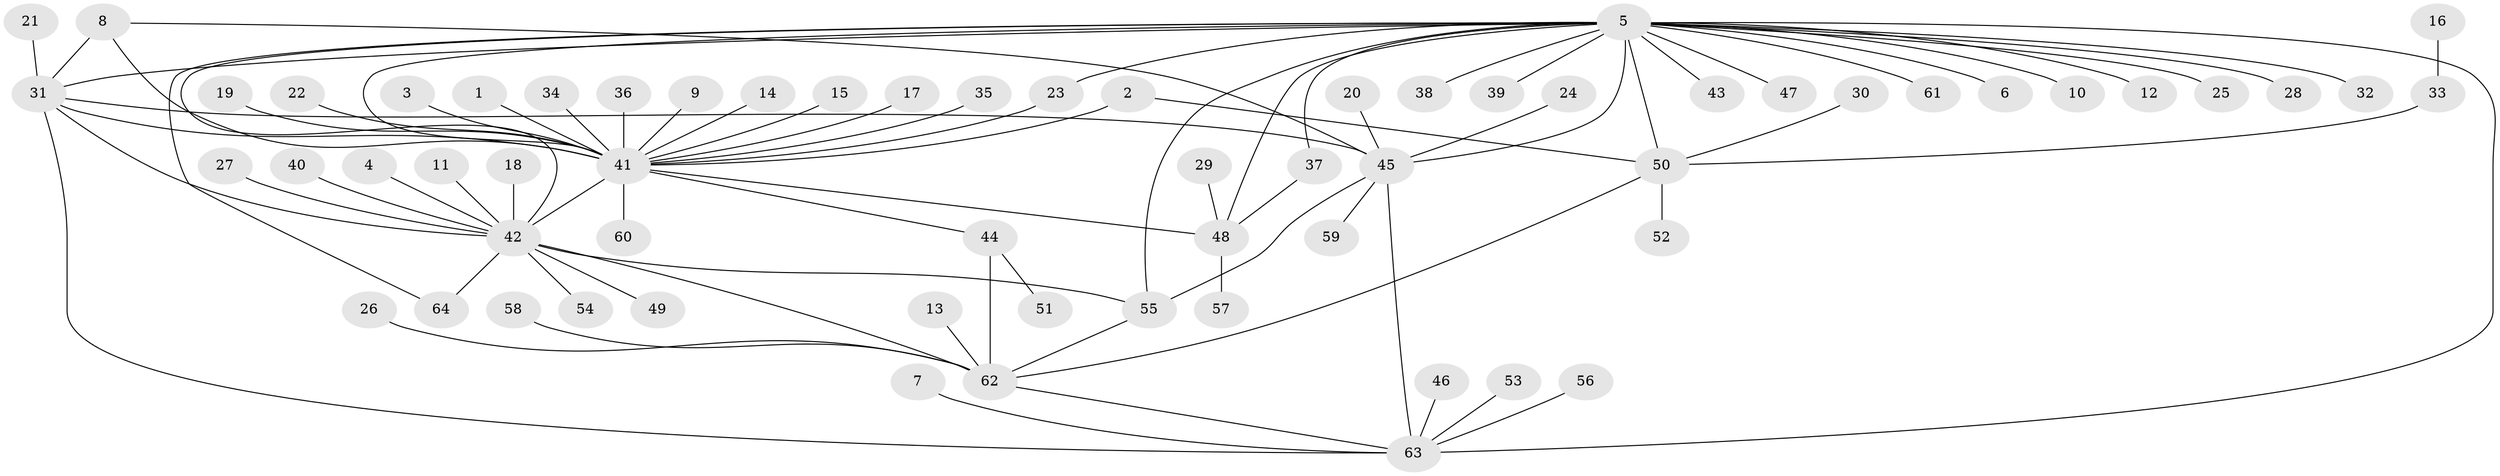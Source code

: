 // original degree distribution, {16: 0.007874015748031496, 10: 0.007874015748031496, 8: 0.023622047244094488, 23: 0.007874015748031496, 1: 0.5905511811023622, 3: 0.09448818897637795, 2: 0.1732283464566929, 5: 0.031496062992125984, 9: 0.007874015748031496, 11: 0.007874015748031496, 7: 0.015748031496062992, 4: 0.031496062992125984}
// Generated by graph-tools (version 1.1) at 2025/26/03/09/25 03:26:03]
// undirected, 64 vertices, 82 edges
graph export_dot {
graph [start="1"]
  node [color=gray90,style=filled];
  1;
  2;
  3;
  4;
  5;
  6;
  7;
  8;
  9;
  10;
  11;
  12;
  13;
  14;
  15;
  16;
  17;
  18;
  19;
  20;
  21;
  22;
  23;
  24;
  25;
  26;
  27;
  28;
  29;
  30;
  31;
  32;
  33;
  34;
  35;
  36;
  37;
  38;
  39;
  40;
  41;
  42;
  43;
  44;
  45;
  46;
  47;
  48;
  49;
  50;
  51;
  52;
  53;
  54;
  55;
  56;
  57;
  58;
  59;
  60;
  61;
  62;
  63;
  64;
  1 -- 41 [weight=1.0];
  2 -- 41 [weight=1.0];
  2 -- 50 [weight=1.0];
  3 -- 41 [weight=1.0];
  4 -- 42 [weight=1.0];
  5 -- 6 [weight=1.0];
  5 -- 10 [weight=1.0];
  5 -- 12 [weight=1.0];
  5 -- 23 [weight=1.0];
  5 -- 25 [weight=1.0];
  5 -- 28 [weight=1.0];
  5 -- 31 [weight=1.0];
  5 -- 32 [weight=1.0];
  5 -- 37 [weight=1.0];
  5 -- 38 [weight=1.0];
  5 -- 39 [weight=1.0];
  5 -- 41 [weight=1.0];
  5 -- 42 [weight=1.0];
  5 -- 43 [weight=1.0];
  5 -- 45 [weight=2.0];
  5 -- 47 [weight=1.0];
  5 -- 48 [weight=1.0];
  5 -- 50 [weight=1.0];
  5 -- 55 [weight=2.0];
  5 -- 61 [weight=1.0];
  5 -- 63 [weight=1.0];
  5 -- 64 [weight=1.0];
  7 -- 63 [weight=1.0];
  8 -- 31 [weight=1.0];
  8 -- 41 [weight=1.0];
  8 -- 45 [weight=1.0];
  9 -- 41 [weight=1.0];
  11 -- 42 [weight=1.0];
  13 -- 62 [weight=1.0];
  14 -- 41 [weight=1.0];
  15 -- 41 [weight=1.0];
  16 -- 33 [weight=1.0];
  17 -- 41 [weight=1.0];
  18 -- 42 [weight=1.0];
  19 -- 41 [weight=1.0];
  20 -- 45 [weight=1.0];
  21 -- 31 [weight=1.0];
  22 -- 41 [weight=1.0];
  23 -- 41 [weight=1.0];
  24 -- 45 [weight=1.0];
  26 -- 62 [weight=1.0];
  27 -- 42 [weight=1.0];
  29 -- 48 [weight=1.0];
  30 -- 50 [weight=1.0];
  31 -- 41 [weight=1.0];
  31 -- 42 [weight=1.0];
  31 -- 45 [weight=1.0];
  31 -- 63 [weight=1.0];
  33 -- 50 [weight=1.0];
  34 -- 41 [weight=1.0];
  35 -- 41 [weight=1.0];
  36 -- 41 [weight=1.0];
  37 -- 48 [weight=1.0];
  40 -- 42 [weight=1.0];
  41 -- 42 [weight=1.0];
  41 -- 44 [weight=1.0];
  41 -- 48 [weight=1.0];
  41 -- 60 [weight=1.0];
  42 -- 49 [weight=1.0];
  42 -- 54 [weight=1.0];
  42 -- 55 [weight=1.0];
  42 -- 62 [weight=1.0];
  42 -- 64 [weight=1.0];
  44 -- 51 [weight=1.0];
  44 -- 62 [weight=1.0];
  45 -- 55 [weight=1.0];
  45 -- 59 [weight=1.0];
  45 -- 63 [weight=1.0];
  46 -- 63 [weight=1.0];
  48 -- 57 [weight=1.0];
  50 -- 52 [weight=1.0];
  50 -- 62 [weight=1.0];
  53 -- 63 [weight=1.0];
  55 -- 62 [weight=1.0];
  56 -- 63 [weight=1.0];
  58 -- 62 [weight=1.0];
  62 -- 63 [weight=1.0];
}
